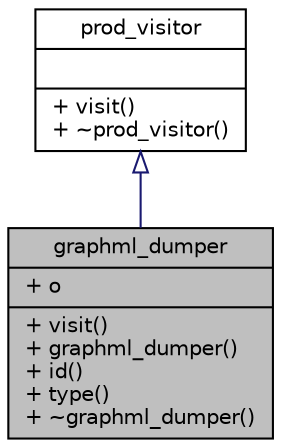 digraph "graphml_dumper"
{
 // LATEX_PDF_SIZE
  edge [fontname="Helvetica",fontsize="10",labelfontname="Helvetica",labelfontsize="10"];
  node [fontname="Helvetica",fontsize="10",shape=record];
  Node1 [label="{graphml_dumper\n|+ o\l|+ visit()\l+ graphml_dumper()\l+ id()\l+ type()\l+ ~graphml_dumper()\l}",height=0.2,width=0.4,color="black", fillcolor="grey75", style="filled", fontcolor="black",tooltip=" "];
  Node2 -> Node1 [dir="back",color="midnightblue",fontsize="10",style="solid",arrowtail="onormal",fontname="Helvetica"];
  Node2 [label="{prod_visitor\n||+ visit()\l+ ~prod_visitor()\l}",height=0.2,width=0.4,color="black", fillcolor="white", style="filled",URL="$structprod__visitor.html",tooltip="Base class for walking the AST."];
}
